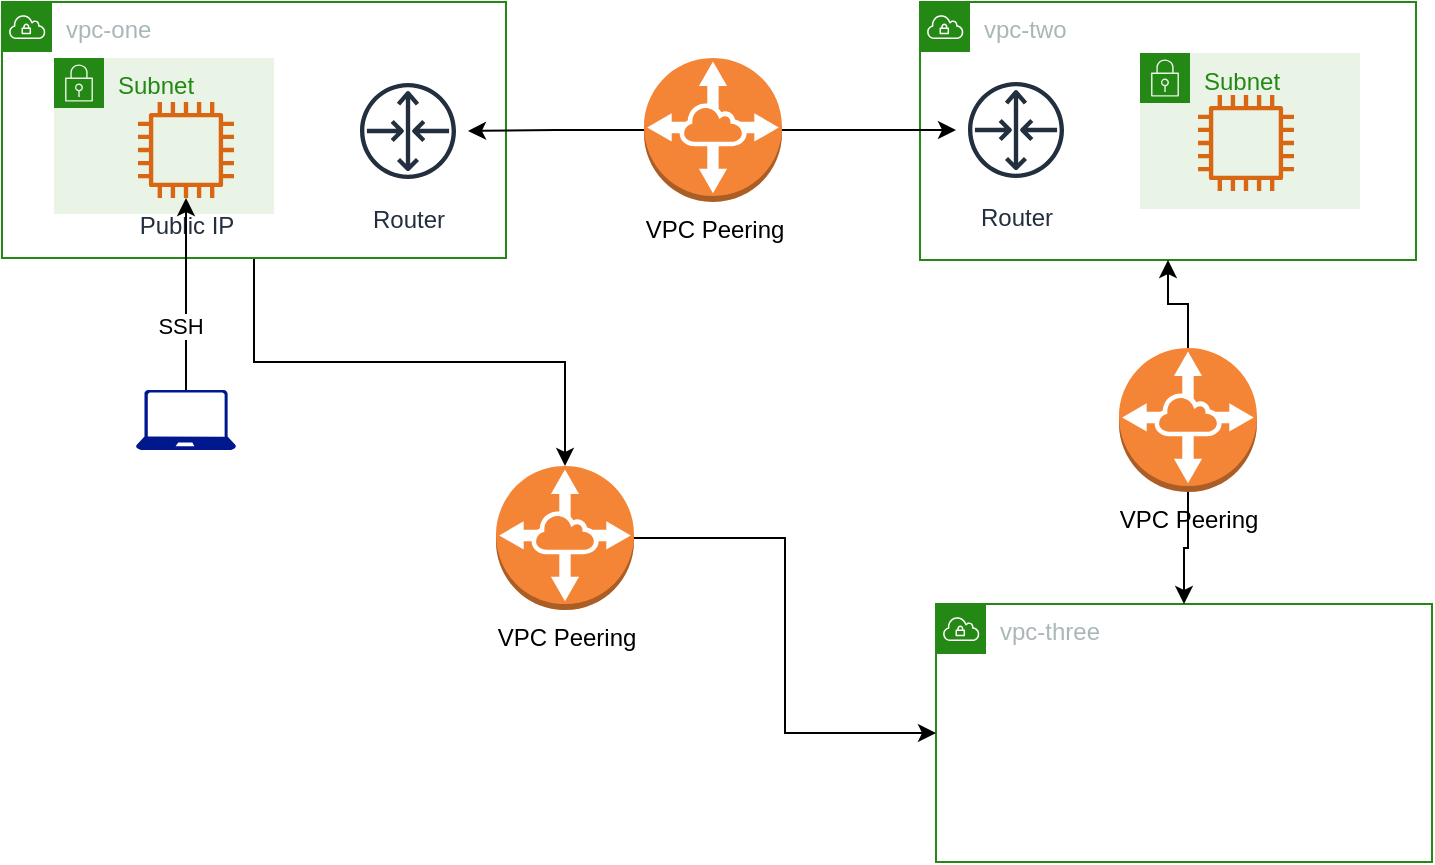 <mxfile version="14.7.4" type="device"><diagram id="FXaZxfV1hWOES63KcUVU" name="Page-1"><mxGraphModel dx="1346" dy="519" grid="0" gridSize="10" guides="1" tooltips="1" connect="1" arrows="1" fold="1" page="0" pageScale="1" pageWidth="827" pageHeight="1169" math="0" shadow="0"><root><mxCell id="0"/><mxCell id="1" parent="0"/><mxCell id="HHVUgd-sMy9F15RDl031-26" style="edgeStyle=orthogonalEdgeStyle;rounded=0;orthogonalLoop=1;jettySize=auto;html=1;" edge="1" parent="1" source="HHVUgd-sMy9F15RDl031-1" target="HHVUgd-sMy9F15RDl031-25"><mxGeometry relative="1" as="geometry"/></mxCell><mxCell id="HHVUgd-sMy9F15RDl031-1" value="vpc-one" style="points=[[0,0],[0.25,0],[0.5,0],[0.75,0],[1,0],[1,0.25],[1,0.5],[1,0.75],[1,1],[0.75,1],[0.5,1],[0.25,1],[0,1],[0,0.75],[0,0.5],[0,0.25]];outlineConnect=0;gradientColor=none;html=1;whiteSpace=wrap;fontSize=12;fontStyle=0;shape=mxgraph.aws4.group;grIcon=mxgraph.aws4.group_vpc;strokeColor=#248814;fillColor=none;verticalAlign=top;align=left;spacingLeft=30;fontColor=#AAB7B8;dashed=0;" vertex="1" parent="1"><mxGeometry x="-60" y="161" width="252" height="128" as="geometry"/></mxCell><mxCell id="HHVUgd-sMy9F15RDl031-2" value="vpc-two" style="points=[[0,0],[0.25,0],[0.5,0],[0.75,0],[1,0],[1,0.25],[1,0.5],[1,0.75],[1,1],[0.75,1],[0.5,1],[0.25,1],[0,1],[0,0.75],[0,0.5],[0,0.25]];outlineConnect=0;gradientColor=none;html=1;whiteSpace=wrap;fontSize=12;fontStyle=0;shape=mxgraph.aws4.group;grIcon=mxgraph.aws4.group_vpc;strokeColor=#248814;fillColor=none;verticalAlign=top;align=left;spacingLeft=30;fontColor=#AAB7B8;dashed=0;" vertex="1" parent="1"><mxGeometry x="399" y="161" width="248" height="129" as="geometry"/></mxCell><mxCell id="HHVUgd-sMy9F15RDl031-14" style="edgeStyle=orthogonalEdgeStyle;rounded=0;orthogonalLoop=1;jettySize=auto;html=1;" edge="1" parent="1" source="HHVUgd-sMy9F15RDl031-9" target="HHVUgd-sMy9F15RDl031-12"><mxGeometry relative="1" as="geometry"/></mxCell><mxCell id="HHVUgd-sMy9F15RDl031-15" style="edgeStyle=orthogonalEdgeStyle;rounded=0;orthogonalLoop=1;jettySize=auto;html=1;" edge="1" parent="1" source="HHVUgd-sMy9F15RDl031-9" target="HHVUgd-sMy9F15RDl031-13"><mxGeometry relative="1" as="geometry"/></mxCell><mxCell id="HHVUgd-sMy9F15RDl031-9" value="VPC Peering" style="outlineConnect=0;dashed=0;verticalLabelPosition=bottom;verticalAlign=top;align=center;html=1;shape=mxgraph.aws3.vpc_peering;fillColor=#F58536;gradientColor=none;" vertex="1" parent="1"><mxGeometry x="261" y="189" width="69" height="72" as="geometry"/></mxCell><mxCell id="HHVUgd-sMy9F15RDl031-10" value="Subnet" style="points=[[0,0],[0.25,0],[0.5,0],[0.75,0],[1,0],[1,0.25],[1,0.5],[1,0.75],[1,1],[0.75,1],[0.5,1],[0.25,1],[0,1],[0,0.75],[0,0.5],[0,0.25]];outlineConnect=0;gradientColor=none;html=1;whiteSpace=wrap;fontSize=12;fontStyle=0;shape=mxgraph.aws4.group;grIcon=mxgraph.aws4.group_security_group;grStroke=0;strokeColor=#248814;fillColor=#E9F3E6;verticalAlign=top;align=left;spacingLeft=30;fontColor=#248814;dashed=0;" vertex="1" parent="1"><mxGeometry x="-34" y="189" width="110" height="78" as="geometry"/></mxCell><mxCell id="HHVUgd-sMy9F15RDl031-11" value="Subnet" style="points=[[0,0],[0.25,0],[0.5,0],[0.75,0],[1,0],[1,0.25],[1,0.5],[1,0.75],[1,1],[0.75,1],[0.5,1],[0.25,1],[0,1],[0,0.75],[0,0.5],[0,0.25]];outlineConnect=0;gradientColor=none;html=1;whiteSpace=wrap;fontSize=12;fontStyle=0;shape=mxgraph.aws4.group;grIcon=mxgraph.aws4.group_security_group;grStroke=0;strokeColor=#248814;fillColor=#E9F3E6;verticalAlign=top;align=left;spacingLeft=30;fontColor=#248814;dashed=0;" vertex="1" parent="1"><mxGeometry x="509" y="186.5" width="110" height="78" as="geometry"/></mxCell><mxCell id="HHVUgd-sMy9F15RDl031-12" value="Router" style="outlineConnect=0;fontColor=#232F3E;gradientColor=none;strokeColor=#232F3E;fillColor=#ffffff;dashed=0;verticalLabelPosition=bottom;verticalAlign=top;align=center;html=1;fontSize=12;fontStyle=0;aspect=fixed;shape=mxgraph.aws4.resourceIcon;resIcon=mxgraph.aws4.router;" vertex="1" parent="1"><mxGeometry x="113" y="195.5" width="60" height="60" as="geometry"/></mxCell><mxCell id="HHVUgd-sMy9F15RDl031-13" value="Router" style="outlineConnect=0;fontColor=#232F3E;gradientColor=none;strokeColor=#232F3E;fillColor=#ffffff;dashed=0;verticalLabelPosition=bottom;verticalAlign=top;align=center;html=1;fontSize=12;fontStyle=0;aspect=fixed;shape=mxgraph.aws4.resourceIcon;resIcon=mxgraph.aws4.router;" vertex="1" parent="1"><mxGeometry x="417" y="195" width="60" height="60" as="geometry"/></mxCell><mxCell id="HHVUgd-sMy9F15RDl031-16" value="Public IP" style="outlineConnect=0;fontColor=#232F3E;gradientColor=none;fillColor=#D86613;strokeColor=none;dashed=0;verticalLabelPosition=bottom;verticalAlign=top;align=center;html=1;fontSize=12;fontStyle=0;aspect=fixed;pointerEvents=1;shape=mxgraph.aws4.instance2;" vertex="1" parent="1"><mxGeometry x="8" y="211" width="48" height="48" as="geometry"/></mxCell><mxCell id="HHVUgd-sMy9F15RDl031-17" value="" style="outlineConnect=0;fontColor=#232F3E;gradientColor=none;fillColor=#D86613;strokeColor=none;dashed=0;verticalLabelPosition=bottom;verticalAlign=top;align=center;html=1;fontSize=12;fontStyle=0;aspect=fixed;pointerEvents=1;shape=mxgraph.aws4.instance2;" vertex="1" parent="1"><mxGeometry x="538" y="207.5" width="48" height="48" as="geometry"/></mxCell><mxCell id="HHVUgd-sMy9F15RDl031-19" style="edgeStyle=orthogonalEdgeStyle;rounded=0;orthogonalLoop=1;jettySize=auto;html=1;" edge="1" parent="1" source="HHVUgd-sMy9F15RDl031-18" target="HHVUgd-sMy9F15RDl031-16"><mxGeometry relative="1" as="geometry"/></mxCell><mxCell id="HHVUgd-sMy9F15RDl031-20" value="SSH" style="edgeLabel;html=1;align=center;verticalAlign=middle;resizable=0;points=[];" vertex="1" connectable="0" parent="HHVUgd-sMy9F15RDl031-19"><mxGeometry x="-0.333" y="3" relative="1" as="geometry"><mxPoint as="offset"/></mxGeometry></mxCell><mxCell id="HHVUgd-sMy9F15RDl031-18" value="" style="aspect=fixed;pointerEvents=1;shadow=0;dashed=0;html=1;strokeColor=none;labelPosition=center;verticalLabelPosition=bottom;verticalAlign=top;align=center;fillColor=#00188D;shape=mxgraph.azure.laptop" vertex="1" parent="1"><mxGeometry x="7" y="355" width="50" height="30" as="geometry"/></mxCell><mxCell id="HHVUgd-sMy9F15RDl031-21" value="vpc-three" style="points=[[0,0],[0.25,0],[0.5,0],[0.75,0],[1,0],[1,0.25],[1,0.5],[1,0.75],[1,1],[0.75,1],[0.5,1],[0.25,1],[0,1],[0,0.75],[0,0.5],[0,0.25]];outlineConnect=0;gradientColor=none;html=1;whiteSpace=wrap;fontSize=12;fontStyle=0;shape=mxgraph.aws4.group;grIcon=mxgraph.aws4.group_vpc;strokeColor=#248814;fillColor=none;verticalAlign=top;align=left;spacingLeft=30;fontColor=#AAB7B8;dashed=0;" vertex="1" parent="1"><mxGeometry x="407" y="462" width="248" height="129" as="geometry"/></mxCell><mxCell id="HHVUgd-sMy9F15RDl031-23" style="edgeStyle=orthogonalEdgeStyle;rounded=0;orthogonalLoop=1;jettySize=auto;html=1;entryX=0.5;entryY=1;entryDx=0;entryDy=0;" edge="1" parent="1" source="HHVUgd-sMy9F15RDl031-22" target="HHVUgd-sMy9F15RDl031-2"><mxGeometry relative="1" as="geometry"/></mxCell><mxCell id="HHVUgd-sMy9F15RDl031-24" style="edgeStyle=orthogonalEdgeStyle;rounded=0;orthogonalLoop=1;jettySize=auto;html=1;" edge="1" parent="1" source="HHVUgd-sMy9F15RDl031-22" target="HHVUgd-sMy9F15RDl031-21"><mxGeometry relative="1" as="geometry"/></mxCell><mxCell id="HHVUgd-sMy9F15RDl031-22" value="VPC Peering" style="outlineConnect=0;dashed=0;verticalLabelPosition=bottom;verticalAlign=top;align=center;html=1;shape=mxgraph.aws3.vpc_peering;fillColor=#F58536;gradientColor=none;" vertex="1" parent="1"><mxGeometry x="498.5" y="334" width="69" height="72" as="geometry"/></mxCell><mxCell id="HHVUgd-sMy9F15RDl031-27" style="edgeStyle=orthogonalEdgeStyle;rounded=0;orthogonalLoop=1;jettySize=auto;html=1;" edge="1" parent="1" source="HHVUgd-sMy9F15RDl031-25" target="HHVUgd-sMy9F15RDl031-21"><mxGeometry relative="1" as="geometry"/></mxCell><mxCell id="HHVUgd-sMy9F15RDl031-25" value="VPC Peering" style="outlineConnect=0;dashed=0;verticalLabelPosition=bottom;verticalAlign=top;align=center;html=1;shape=mxgraph.aws3.vpc_peering;fillColor=#F58536;gradientColor=none;" vertex="1" parent="1"><mxGeometry x="187" y="393" width="69" height="72" as="geometry"/></mxCell></root></mxGraphModel></diagram></mxfile>
